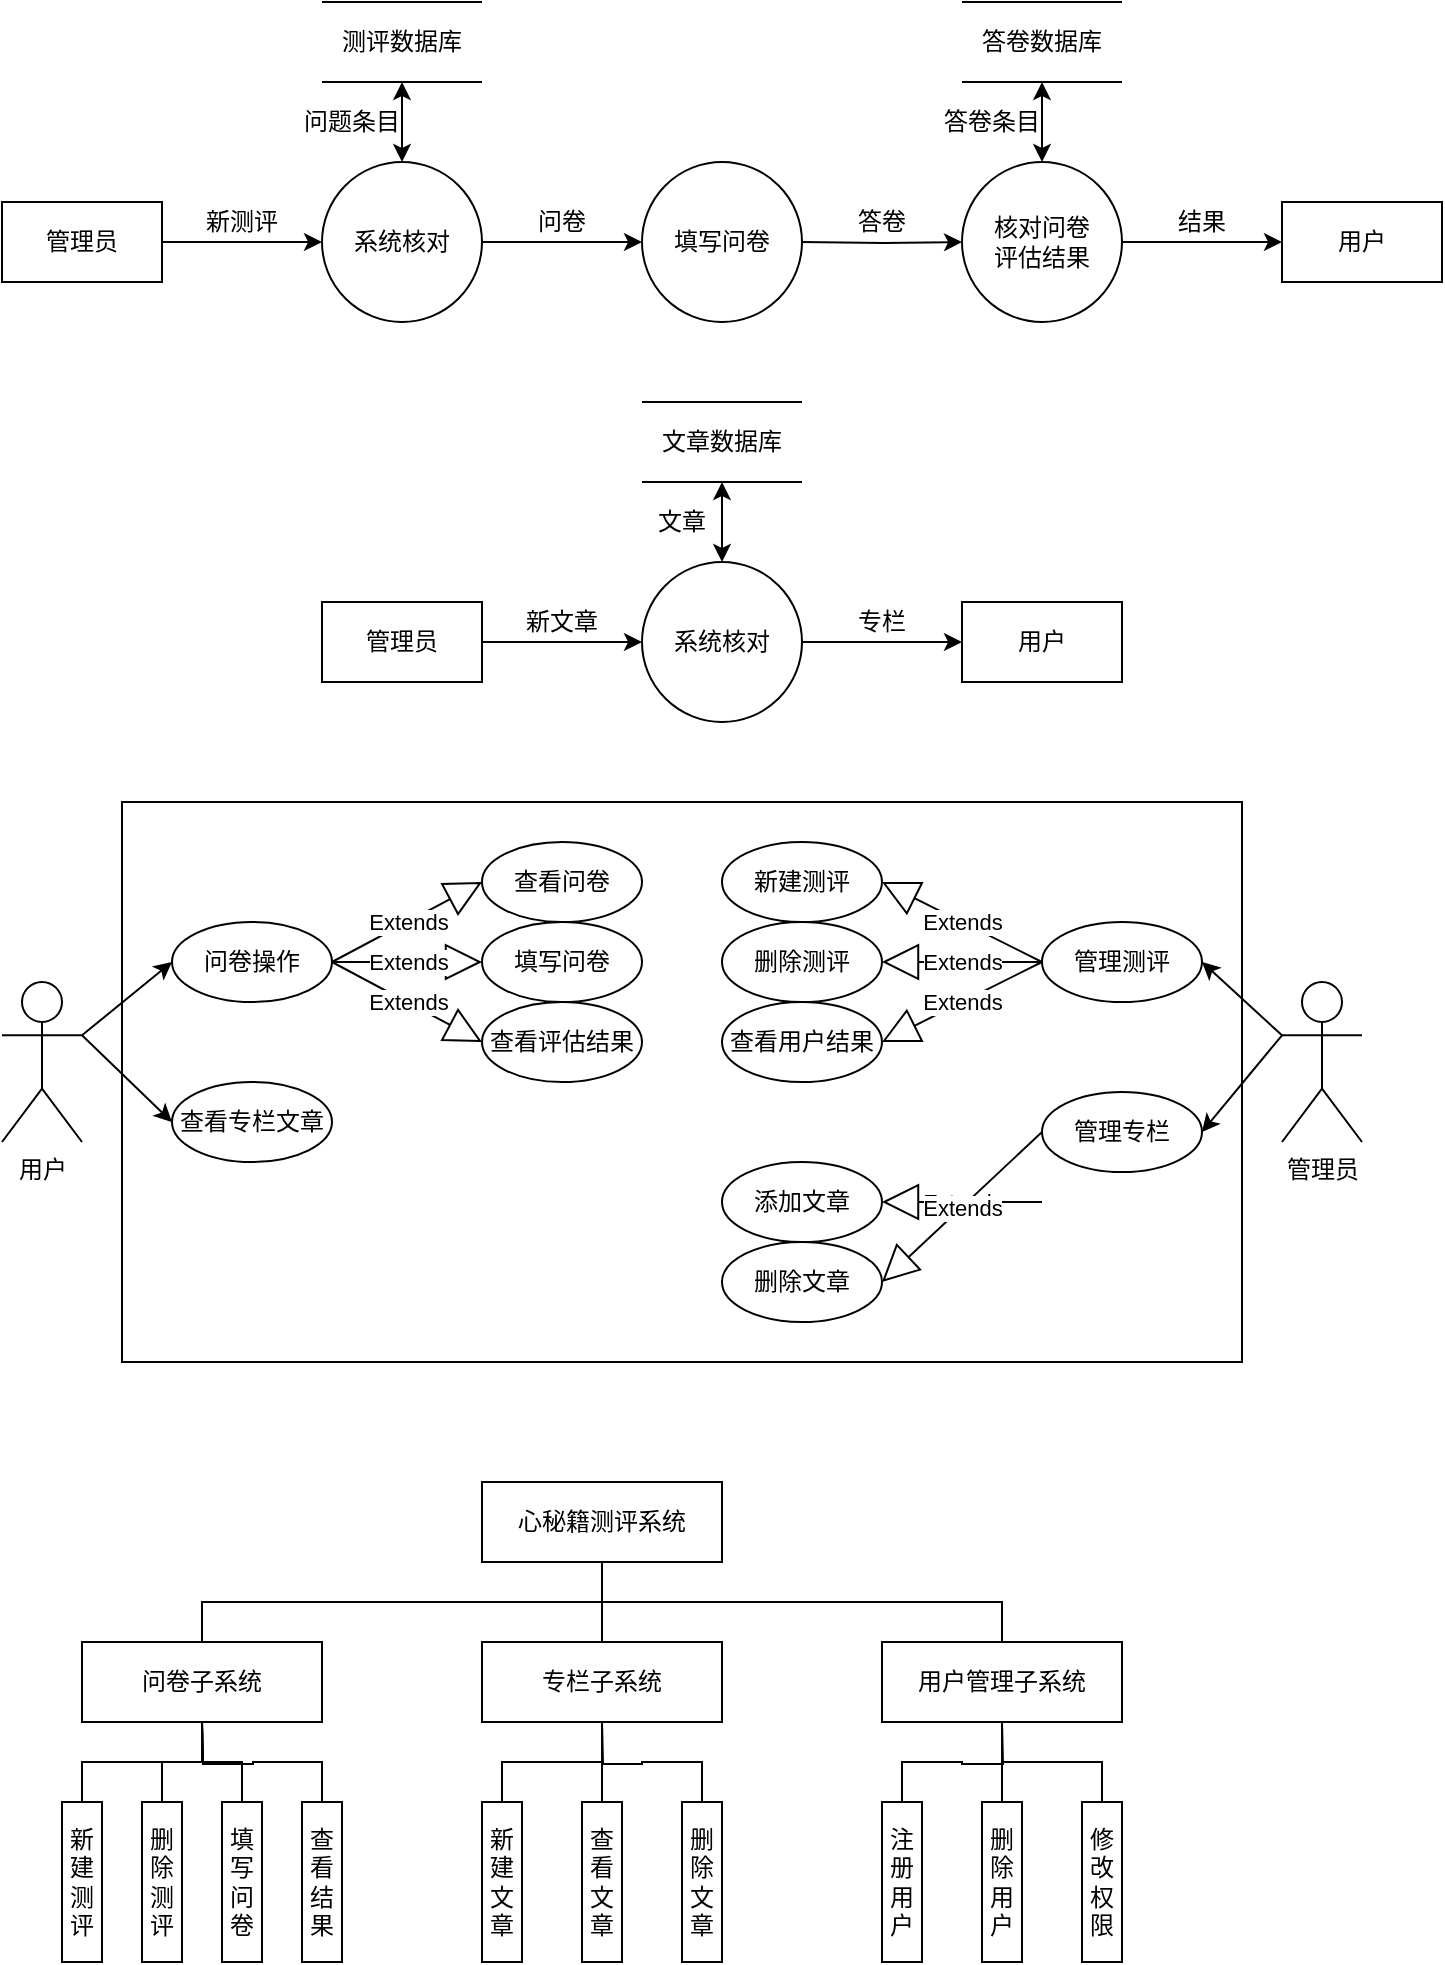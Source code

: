 <mxfile version="13.5.7" type="device"><diagram id="aXWnL8olR8CzuSH-COZy" name="第 1 页"><mxGraphModel dx="4152" dy="2192" grid="1" gridSize="10" guides="1" tooltips="1" connect="1" arrows="1" fold="1" page="1" pageScale="1" pageWidth="827" pageHeight="1169" background="#ffffff" math="0" shadow="0"><root><mxCell id="0"/><mxCell id="1" parent="0"/><mxCell id="0gS9y53SY2fO83718eJF-3" value="" style="rounded=0;whiteSpace=wrap;html=1;" vertex="1" parent="1"><mxGeometry x="140" y="420" width="560" height="280" as="geometry"/></mxCell><mxCell id="TlKAy7GuMXK3uLuspOmx-5" style="edgeStyle=orthogonalEdgeStyle;rounded=0;orthogonalLoop=1;jettySize=auto;html=1;exitX=1;exitY=0.5;exitDx=0;exitDy=0;entryX=0;entryY=0.5;entryDx=0;entryDy=0;" parent="1" target="TlKAy7GuMXK3uLuspOmx-2" edge="1"><mxGeometry relative="1" as="geometry"><mxPoint x="480" y="140" as="sourcePoint"/></mxGeometry></mxCell><mxCell id="TlKAy7GuMXK3uLuspOmx-6" style="edgeStyle=orthogonalEdgeStyle;rounded=0;orthogonalLoop=1;jettySize=auto;html=1;exitX=1;exitY=0.5;exitDx=0;exitDy=0;entryX=0;entryY=0.5;entryDx=0;entryDy=0;" parent="1" source="TlKAy7GuMXK3uLuspOmx-2" target="TlKAy7GuMXK3uLuspOmx-3" edge="1"><mxGeometry relative="1" as="geometry"/></mxCell><mxCell id="TlKAy7GuMXK3uLuspOmx-2" value="核对问卷&lt;br&gt;评估结果" style="ellipse;whiteSpace=wrap;html=1;aspect=fixed;" parent="1" vertex="1"><mxGeometry x="560" y="100" width="80" height="80" as="geometry"/></mxCell><mxCell id="TlKAy7GuMXK3uLuspOmx-3" value="用户" style="rounded=0;whiteSpace=wrap;html=1;" parent="1" vertex="1"><mxGeometry x="720" y="120" width="80" height="40" as="geometry"/></mxCell><mxCell id="TlKAy7GuMXK3uLuspOmx-7" value="答卷" style="text;html=1;strokeColor=none;fillColor=none;align=center;verticalAlign=middle;whiteSpace=wrap;rounded=0;" parent="1" vertex="1"><mxGeometry x="500" y="120" width="40" height="20" as="geometry"/></mxCell><mxCell id="TlKAy7GuMXK3uLuspOmx-8" value="结果" style="text;html=1;strokeColor=none;fillColor=none;align=center;verticalAlign=middle;whiteSpace=wrap;rounded=0;" parent="1" vertex="1"><mxGeometry x="660" y="120" width="40" height="20" as="geometry"/></mxCell><mxCell id="TlKAy7GuMXK3uLuspOmx-9" value="" style="endArrow=none;html=1;" parent="1" edge="1"><mxGeometry width="50" height="50" relative="1" as="geometry"><mxPoint x="560" y="60" as="sourcePoint"/><mxPoint x="640" y="60" as="targetPoint"/></mxGeometry></mxCell><mxCell id="TlKAy7GuMXK3uLuspOmx-10" value="" style="endArrow=none;html=1;" parent="1" edge="1"><mxGeometry width="50" height="50" relative="1" as="geometry"><mxPoint x="560.0" y="20" as="sourcePoint"/><mxPoint x="640" y="20" as="targetPoint"/></mxGeometry></mxCell><mxCell id="TlKAy7GuMXK3uLuspOmx-11" value="答卷数据库" style="text;html=1;strokeColor=none;fillColor=none;align=center;verticalAlign=middle;whiteSpace=wrap;rounded=0;" parent="1" vertex="1"><mxGeometry x="565" y="30" width="70" height="20" as="geometry"/></mxCell><mxCell id="TlKAy7GuMXK3uLuspOmx-12" value="" style="endArrow=classic;startArrow=classic;html=1;exitX=0.5;exitY=0;exitDx=0;exitDy=0;" parent="1" source="TlKAy7GuMXK3uLuspOmx-2" edge="1"><mxGeometry width="50" height="50" relative="1" as="geometry"><mxPoint x="550" y="110" as="sourcePoint"/><mxPoint x="600" y="60" as="targetPoint"/></mxGeometry></mxCell><mxCell id="TlKAy7GuMXK3uLuspOmx-13" value="答卷条目" style="text;html=1;strokeColor=none;fillColor=none;align=center;verticalAlign=middle;whiteSpace=wrap;rounded=0;" parent="1" vertex="1"><mxGeometry x="550" y="70" width="50" height="20" as="geometry"/></mxCell><mxCell id="TlKAy7GuMXK3uLuspOmx-14" style="edgeStyle=orthogonalEdgeStyle;rounded=0;orthogonalLoop=1;jettySize=auto;html=1;exitX=1;exitY=0.5;exitDx=0;exitDy=0;entryX=0;entryY=0.5;entryDx=0;entryDy=0;" parent="1" source="TlKAy7GuMXK3uLuspOmx-15" target="TlKAy7GuMXK3uLuspOmx-17" edge="1"><mxGeometry relative="1" as="geometry"/></mxCell><mxCell id="TlKAy7GuMXK3uLuspOmx-15" value="管理员" style="rounded=0;whiteSpace=wrap;html=1;" parent="1" vertex="1"><mxGeometry x="240" y="320" width="80" height="40" as="geometry"/></mxCell><mxCell id="TlKAy7GuMXK3uLuspOmx-16" style="edgeStyle=orthogonalEdgeStyle;rounded=0;orthogonalLoop=1;jettySize=auto;html=1;exitX=1;exitY=0.5;exitDx=0;exitDy=0;entryX=0;entryY=0.5;entryDx=0;entryDy=0;" parent="1" source="TlKAy7GuMXK3uLuspOmx-17" target="TlKAy7GuMXK3uLuspOmx-18" edge="1"><mxGeometry relative="1" as="geometry"/></mxCell><mxCell id="TlKAy7GuMXK3uLuspOmx-17" value="系统核对" style="ellipse;whiteSpace=wrap;html=1;aspect=fixed;" parent="1" vertex="1"><mxGeometry x="400" y="300" width="80" height="80" as="geometry"/></mxCell><mxCell id="TlKAy7GuMXK3uLuspOmx-18" value="用户" style="rounded=0;whiteSpace=wrap;html=1;" parent="1" vertex="1"><mxGeometry x="560" y="320" width="80" height="40" as="geometry"/></mxCell><mxCell id="TlKAy7GuMXK3uLuspOmx-19" value="新文章" style="text;html=1;strokeColor=none;fillColor=none;align=center;verticalAlign=middle;whiteSpace=wrap;rounded=0;" parent="1" vertex="1"><mxGeometry x="340" y="320" width="40" height="20" as="geometry"/></mxCell><mxCell id="TlKAy7GuMXK3uLuspOmx-20" value="专栏" style="text;html=1;strokeColor=none;fillColor=none;align=center;verticalAlign=middle;whiteSpace=wrap;rounded=0;" parent="1" vertex="1"><mxGeometry x="500" y="320" width="40" height="20" as="geometry"/></mxCell><mxCell id="TlKAy7GuMXK3uLuspOmx-21" value="" style="endArrow=none;html=1;" parent="1" edge="1"><mxGeometry width="50" height="50" relative="1" as="geometry"><mxPoint x="400" y="260" as="sourcePoint"/><mxPoint x="480" y="260" as="targetPoint"/></mxGeometry></mxCell><mxCell id="TlKAy7GuMXK3uLuspOmx-22" value="" style="endArrow=none;html=1;" parent="1" edge="1"><mxGeometry width="50" height="50" relative="1" as="geometry"><mxPoint x="400" y="220" as="sourcePoint"/><mxPoint x="480" y="220" as="targetPoint"/></mxGeometry></mxCell><mxCell id="TlKAy7GuMXK3uLuspOmx-23" value="文章数据库" style="text;html=1;strokeColor=none;fillColor=none;align=center;verticalAlign=middle;whiteSpace=wrap;rounded=0;" parent="1" vertex="1"><mxGeometry x="405" y="230" width="70" height="20" as="geometry"/></mxCell><mxCell id="TlKAy7GuMXK3uLuspOmx-24" value="" style="endArrow=classic;startArrow=classic;html=1;exitX=0.5;exitY=0;exitDx=0;exitDy=0;" parent="1" source="TlKAy7GuMXK3uLuspOmx-17" edge="1"><mxGeometry width="50" height="50" relative="1" as="geometry"><mxPoint x="390" y="310" as="sourcePoint"/><mxPoint x="440" y="260" as="targetPoint"/></mxGeometry></mxCell><mxCell id="TlKAy7GuMXK3uLuspOmx-25" value="文章" style="text;html=1;strokeColor=none;fillColor=none;align=center;verticalAlign=middle;whiteSpace=wrap;rounded=0;" parent="1" vertex="1"><mxGeometry x="400" y="270" width="40" height="20" as="geometry"/></mxCell><mxCell id="TlKAy7GuMXK3uLuspOmx-26" style="edgeStyle=orthogonalEdgeStyle;rounded=0;orthogonalLoop=1;jettySize=auto;html=1;exitX=1;exitY=0.5;exitDx=0;exitDy=0;entryX=0;entryY=0.5;entryDx=0;entryDy=0;" parent="1" source="TlKAy7GuMXK3uLuspOmx-27" target="TlKAy7GuMXK3uLuspOmx-29" edge="1"><mxGeometry relative="1" as="geometry"/></mxCell><mxCell id="TlKAy7GuMXK3uLuspOmx-27" value="管理员" style="rounded=0;whiteSpace=wrap;html=1;" parent="1" vertex="1"><mxGeometry x="80" y="120" width="80" height="40" as="geometry"/></mxCell><mxCell id="TlKAy7GuMXK3uLuspOmx-28" style="edgeStyle=orthogonalEdgeStyle;rounded=0;orthogonalLoop=1;jettySize=auto;html=1;exitX=1;exitY=0.5;exitDx=0;exitDy=0;entryX=0;entryY=0.5;entryDx=0;entryDy=0;" parent="1" source="TlKAy7GuMXK3uLuspOmx-29" edge="1"><mxGeometry relative="1" as="geometry"><mxPoint x="400" y="140" as="targetPoint"/></mxGeometry></mxCell><mxCell id="TlKAy7GuMXK3uLuspOmx-29" value="系统核对" style="ellipse;whiteSpace=wrap;html=1;aspect=fixed;" parent="1" vertex="1"><mxGeometry x="240" y="100" width="80" height="80" as="geometry"/></mxCell><mxCell id="TlKAy7GuMXK3uLuspOmx-31" value="新测评" style="text;html=1;strokeColor=none;fillColor=none;align=center;verticalAlign=middle;whiteSpace=wrap;rounded=0;" parent="1" vertex="1"><mxGeometry x="180" y="120" width="40" height="20" as="geometry"/></mxCell><mxCell id="TlKAy7GuMXK3uLuspOmx-32" value="问卷" style="text;html=1;strokeColor=none;fillColor=none;align=center;verticalAlign=middle;whiteSpace=wrap;rounded=0;" parent="1" vertex="1"><mxGeometry x="340" y="120" width="40" height="20" as="geometry"/></mxCell><mxCell id="TlKAy7GuMXK3uLuspOmx-33" value="" style="endArrow=none;html=1;" parent="1" edge="1"><mxGeometry width="50" height="50" relative="1" as="geometry"><mxPoint x="240" y="60" as="sourcePoint"/><mxPoint x="320" y="60" as="targetPoint"/></mxGeometry></mxCell><mxCell id="TlKAy7GuMXK3uLuspOmx-34" value="" style="endArrow=none;html=1;" parent="1" edge="1"><mxGeometry width="50" height="50" relative="1" as="geometry"><mxPoint x="240" y="20" as="sourcePoint"/><mxPoint x="320" y="20" as="targetPoint"/></mxGeometry></mxCell><mxCell id="TlKAy7GuMXK3uLuspOmx-35" value="测评数据库" style="text;html=1;strokeColor=none;fillColor=none;align=center;verticalAlign=middle;whiteSpace=wrap;rounded=0;" parent="1" vertex="1"><mxGeometry x="245" y="30" width="70" height="20" as="geometry"/></mxCell><mxCell id="TlKAy7GuMXK3uLuspOmx-36" value="" style="endArrow=classic;startArrow=classic;html=1;exitX=0.5;exitY=0;exitDx=0;exitDy=0;" parent="1" source="TlKAy7GuMXK3uLuspOmx-29" edge="1"><mxGeometry width="50" height="50" relative="1" as="geometry"><mxPoint x="230" y="110" as="sourcePoint"/><mxPoint x="280" y="60" as="targetPoint"/></mxGeometry></mxCell><mxCell id="TlKAy7GuMXK3uLuspOmx-37" value="问题条目" style="text;html=1;strokeColor=none;fillColor=none;align=center;verticalAlign=middle;whiteSpace=wrap;rounded=0;" parent="1" vertex="1"><mxGeometry x="230" y="70" width="50" height="20" as="geometry"/></mxCell><mxCell id="TlKAy7GuMXK3uLuspOmx-38" value="填写问卷" style="ellipse;whiteSpace=wrap;html=1;aspect=fixed;" parent="1" vertex="1"><mxGeometry x="400" y="100" width="80" height="80" as="geometry"/></mxCell><mxCell id="TlKAy7GuMXK3uLuspOmx-40" value="用户" style="shape=umlActor;verticalLabelPosition=bottom;verticalAlign=top;html=1;outlineConnect=0;" parent="1" vertex="1"><mxGeometry x="80" y="510" width="40" height="80" as="geometry"/></mxCell><mxCell id="TlKAy7GuMXK3uLuspOmx-45" value="管理员" style="shape=umlActor;verticalLabelPosition=bottom;verticalAlign=top;html=1;outlineConnect=0;" parent="1" vertex="1"><mxGeometry x="720" y="510" width="40" height="80" as="geometry"/></mxCell><mxCell id="TlKAy7GuMXK3uLuspOmx-46" value="问卷操作" style="ellipse;whiteSpace=wrap;html=1;" parent="1" vertex="1"><mxGeometry x="165" y="480" width="80" height="40" as="geometry"/></mxCell><mxCell id="TlKAy7GuMXK3uLuspOmx-47" value="查看专栏文章" style="ellipse;whiteSpace=wrap;html=1;" parent="1" vertex="1"><mxGeometry x="165" y="560" width="80" height="40" as="geometry"/></mxCell><mxCell id="TlKAy7GuMXK3uLuspOmx-49" value="查看问卷" style="ellipse;whiteSpace=wrap;html=1;" parent="1" vertex="1"><mxGeometry x="320" y="440" width="80" height="40" as="geometry"/></mxCell><mxCell id="TlKAy7GuMXK3uLuspOmx-50" value="填写问卷" style="ellipse;whiteSpace=wrap;html=1;" parent="1" vertex="1"><mxGeometry x="320" y="480" width="80" height="40" as="geometry"/></mxCell><mxCell id="TlKAy7GuMXK3uLuspOmx-51" value="查看评估结果" style="ellipse;whiteSpace=wrap;html=1;" parent="1" vertex="1"><mxGeometry x="320" y="520" width="80" height="40" as="geometry"/></mxCell><mxCell id="TlKAy7GuMXK3uLuspOmx-53" value="Extends" style="endArrow=block;endSize=16;endFill=0;html=1;exitX=1;exitY=0.5;exitDx=0;exitDy=0;entryX=0;entryY=0.5;entryDx=0;entryDy=0;" parent="1" source="TlKAy7GuMXK3uLuspOmx-46" target="TlKAy7GuMXK3uLuspOmx-49" edge="1"><mxGeometry width="160" relative="1" as="geometry"><mxPoint x="195" y="680" as="sourcePoint"/><mxPoint x="355" y="680" as="targetPoint"/></mxGeometry></mxCell><mxCell id="TlKAy7GuMXK3uLuspOmx-54" value="Extends" style="endArrow=block;endSize=16;endFill=0;html=1;exitX=1;exitY=0.5;exitDx=0;exitDy=0;entryX=0;entryY=0.5;entryDx=0;entryDy=0;" parent="1" source="TlKAy7GuMXK3uLuspOmx-46" target="TlKAy7GuMXK3uLuspOmx-50" edge="1"><mxGeometry width="160" relative="1" as="geometry"><mxPoint x="255" y="510" as="sourcePoint"/><mxPoint x="335" y="470" as="targetPoint"/></mxGeometry></mxCell><mxCell id="TlKAy7GuMXK3uLuspOmx-55" value="Extends" style="endArrow=block;endSize=16;endFill=0;html=1;exitX=1;exitY=0.5;exitDx=0;exitDy=0;entryX=0;entryY=0.5;entryDx=0;entryDy=0;" parent="1" source="TlKAy7GuMXK3uLuspOmx-46" target="TlKAy7GuMXK3uLuspOmx-51" edge="1"><mxGeometry width="160" relative="1" as="geometry"><mxPoint x="255" y="510" as="sourcePoint"/><mxPoint x="345" y="480" as="targetPoint"/></mxGeometry></mxCell><mxCell id="TlKAy7GuMXK3uLuspOmx-56" value="" style="endArrow=classic;html=1;exitX=1;exitY=0.333;exitDx=0;exitDy=0;exitPerimeter=0;entryX=0;entryY=0.5;entryDx=0;entryDy=0;" parent="1" source="TlKAy7GuMXK3uLuspOmx-40" target="TlKAy7GuMXK3uLuspOmx-46" edge="1"><mxGeometry width="50" height="50" relative="1" as="geometry"><mxPoint x="160" y="580" as="sourcePoint"/><mxPoint x="210" y="530" as="targetPoint"/></mxGeometry></mxCell><mxCell id="TlKAy7GuMXK3uLuspOmx-57" value="" style="endArrow=classic;html=1;exitX=1;exitY=0.333;exitDx=0;exitDy=0;exitPerimeter=0;entryX=0;entryY=0.5;entryDx=0;entryDy=0;" parent="1" source="TlKAy7GuMXK3uLuspOmx-40" target="TlKAy7GuMXK3uLuspOmx-47" edge="1"><mxGeometry width="50" height="50" relative="1" as="geometry"><mxPoint x="130" y="516.667" as="sourcePoint"/><mxPoint x="210" y="510" as="targetPoint"/></mxGeometry></mxCell><mxCell id="TlKAy7GuMXK3uLuspOmx-58" value="管理测评" style="ellipse;whiteSpace=wrap;html=1;" parent="1" vertex="1"><mxGeometry x="600" y="480" width="80" height="40" as="geometry"/></mxCell><mxCell id="TlKAy7GuMXK3uLuspOmx-59" value="新建测评" style="ellipse;whiteSpace=wrap;html=1;" parent="1" vertex="1"><mxGeometry x="440" y="440" width="80" height="40" as="geometry"/></mxCell><mxCell id="TlKAy7GuMXK3uLuspOmx-60" value="删除测评" style="ellipse;whiteSpace=wrap;html=1;" parent="1" vertex="1"><mxGeometry x="440" y="480" width="80" height="40" as="geometry"/></mxCell><mxCell id="TlKAy7GuMXK3uLuspOmx-61" value="查看用户结果" style="ellipse;whiteSpace=wrap;html=1;" parent="1" vertex="1"><mxGeometry x="440" y="520" width="80" height="40" as="geometry"/></mxCell><mxCell id="TlKAy7GuMXK3uLuspOmx-62" value="Extends" style="endArrow=block;endSize=16;endFill=0;html=1;exitX=0;exitY=0.5;exitDx=0;exitDy=0;entryX=1;entryY=0.5;entryDx=0;entryDy=0;" parent="1" source="TlKAy7GuMXK3uLuspOmx-58" target="TlKAy7GuMXK3uLuspOmx-59" edge="1"><mxGeometry width="160" relative="1" as="geometry"><mxPoint x="215" y="510" as="sourcePoint"/><mxPoint x="295" y="470" as="targetPoint"/></mxGeometry></mxCell><mxCell id="TlKAy7GuMXK3uLuspOmx-63" value="Extends" style="endArrow=block;endSize=16;endFill=0;html=1;exitX=0;exitY=0.5;exitDx=0;exitDy=0;entryX=1;entryY=0.5;entryDx=0;entryDy=0;" parent="1" source="TlKAy7GuMXK3uLuspOmx-58" target="TlKAy7GuMXK3uLuspOmx-60" edge="1"><mxGeometry width="160" relative="1" as="geometry"><mxPoint x="610" y="510" as="sourcePoint"/><mxPoint x="305" y="480" as="targetPoint"/></mxGeometry></mxCell><mxCell id="TlKAy7GuMXK3uLuspOmx-64" value="Extends" style="endArrow=block;endSize=16;endFill=0;html=1;exitX=0;exitY=0.5;exitDx=0;exitDy=0;entryX=1;entryY=0.5;entryDx=0;entryDy=0;" parent="1" source="TlKAy7GuMXK3uLuspOmx-58" target="TlKAy7GuMXK3uLuspOmx-61" edge="1"><mxGeometry width="160" relative="1" as="geometry"><mxPoint x="610" y="510" as="sourcePoint"/><mxPoint x="315" y="490" as="targetPoint"/></mxGeometry></mxCell><mxCell id="TlKAy7GuMXK3uLuspOmx-65" value="管理专栏" style="ellipse;whiteSpace=wrap;html=1;" parent="1" vertex="1"><mxGeometry x="600" y="565" width="80" height="40" as="geometry"/></mxCell><mxCell id="TlKAy7GuMXK3uLuspOmx-66" value="添加文章" style="ellipse;whiteSpace=wrap;html=1;" parent="1" vertex="1"><mxGeometry x="440" y="600" width="80" height="40" as="geometry"/></mxCell><mxCell id="TlKAy7GuMXK3uLuspOmx-67" value="删除文章" style="ellipse;whiteSpace=wrap;html=1;" parent="1" vertex="1"><mxGeometry x="440" y="640" width="80" height="40" as="geometry"/></mxCell><mxCell id="TlKAy7GuMXK3uLuspOmx-68" value="Extends" style="endArrow=block;endSize=16;endFill=0;html=1;entryX=1;entryY=0.5;entryDx=0;entryDy=0;" parent="1" target="TlKAy7GuMXK3uLuspOmx-66" edge="1"><mxGeometry width="160" relative="1" as="geometry"><mxPoint x="600" y="620" as="sourcePoint"/><mxPoint x="530" y="470" as="targetPoint"/></mxGeometry></mxCell><mxCell id="TlKAy7GuMXK3uLuspOmx-69" value="Extends" style="endArrow=block;endSize=16;endFill=0;html=1;exitX=0;exitY=0.5;exitDx=0;exitDy=0;entryX=1;entryY=0.5;entryDx=0;entryDy=0;" parent="1" source="TlKAy7GuMXK3uLuspOmx-65" target="TlKAy7GuMXK3uLuspOmx-67" edge="1"><mxGeometry width="160" relative="1" as="geometry"><mxPoint x="620" y="520" as="sourcePoint"/><mxPoint x="530" y="630" as="targetPoint"/></mxGeometry></mxCell><mxCell id="0gS9y53SY2fO83718eJF-1" value="" style="endArrow=classic;html=1;entryX=1;entryY=0.5;entryDx=0;entryDy=0;exitX=0;exitY=0.333;exitDx=0;exitDy=0;exitPerimeter=0;" edge="1" parent="1" source="TlKAy7GuMXK3uLuspOmx-45" target="TlKAy7GuMXK3uLuspOmx-58"><mxGeometry width="50" height="50" relative="1" as="geometry"><mxPoint x="580" y="760" as="sourcePoint"/><mxPoint x="630" y="710" as="targetPoint"/></mxGeometry></mxCell><mxCell id="0gS9y53SY2fO83718eJF-2" value="" style="endArrow=classic;html=1;entryX=1;entryY=0.5;entryDx=0;entryDy=0;exitX=0;exitY=0.333;exitDx=0;exitDy=0;exitPerimeter=0;" edge="1" parent="1" source="TlKAy7GuMXK3uLuspOmx-45" target="TlKAy7GuMXK3uLuspOmx-65"><mxGeometry width="50" height="50" relative="1" as="geometry"><mxPoint x="590" y="770" as="sourcePoint"/><mxPoint x="690" y="510" as="targetPoint"/></mxGeometry></mxCell><mxCell id="0gS9y53SY2fO83718eJF-24" style="edgeStyle=orthogonalEdgeStyle;rounded=0;orthogonalLoop=1;jettySize=auto;html=1;exitX=0.5;exitY=1;exitDx=0;exitDy=0;entryX=0.5;entryY=0;entryDx=0;entryDy=0;endArrow=none;endFill=0;" edge="1" parent="1" source="0gS9y53SY2fO83718eJF-4" target="0gS9y53SY2fO83718eJF-6"><mxGeometry relative="1" as="geometry"/></mxCell><mxCell id="0gS9y53SY2fO83718eJF-25" style="edgeStyle=orthogonalEdgeStyle;rounded=0;orthogonalLoop=1;jettySize=auto;html=1;exitX=0.5;exitY=1;exitDx=0;exitDy=0;entryX=0.5;entryY=0;entryDx=0;entryDy=0;endArrow=none;endFill=0;" edge="1" parent="1" source="0gS9y53SY2fO83718eJF-4" target="0gS9y53SY2fO83718eJF-7"><mxGeometry relative="1" as="geometry"/></mxCell><mxCell id="0gS9y53SY2fO83718eJF-26" style="edgeStyle=orthogonalEdgeStyle;rounded=0;orthogonalLoop=1;jettySize=auto;html=1;exitX=0.5;exitY=1;exitDx=0;exitDy=0;endArrow=none;endFill=0;" edge="1" parent="1" source="0gS9y53SY2fO83718eJF-4" target="0gS9y53SY2fO83718eJF-15"><mxGeometry relative="1" as="geometry"/></mxCell><mxCell id="0gS9y53SY2fO83718eJF-4" value="心秘籍测评系统" style="rounded=0;whiteSpace=wrap;html=1;" vertex="1" parent="1"><mxGeometry x="320" y="760" width="120" height="40" as="geometry"/></mxCell><mxCell id="0gS9y53SY2fO83718eJF-28" style="edgeStyle=orthogonalEdgeStyle;rounded=0;orthogonalLoop=1;jettySize=auto;html=1;exitX=0.5;exitY=1;exitDx=0;exitDy=0;entryX=0.5;entryY=0;entryDx=0;entryDy=0;endArrow=none;endFill=0;" edge="1" parent="1" source="0gS9y53SY2fO83718eJF-6" target="0gS9y53SY2fO83718eJF-8"><mxGeometry relative="1" as="geometry"/></mxCell><mxCell id="0gS9y53SY2fO83718eJF-6" value="问卷子系统" style="rounded=0;whiteSpace=wrap;html=1;" vertex="1" parent="1"><mxGeometry x="120" y="840" width="120" height="40" as="geometry"/></mxCell><mxCell id="0gS9y53SY2fO83718eJF-29" style="edgeStyle=orthogonalEdgeStyle;rounded=0;orthogonalLoop=1;jettySize=auto;html=1;exitX=0.5;exitY=1;exitDx=0;exitDy=0;entryX=0.5;entryY=0;entryDx=0;entryDy=0;endArrow=none;endFill=0;" edge="1" parent="1" source="0gS9y53SY2fO83718eJF-7" target="0gS9y53SY2fO83718eJF-12"><mxGeometry relative="1" as="geometry"/></mxCell><mxCell id="0gS9y53SY2fO83718eJF-7" value="专栏子系统" style="rounded=0;whiteSpace=wrap;html=1;" vertex="1" parent="1"><mxGeometry x="320" y="840" width="120" height="40" as="geometry"/></mxCell><mxCell id="0gS9y53SY2fO83718eJF-8" value="新建测评" style="rounded=0;whiteSpace=wrap;html=1;" vertex="1" parent="1"><mxGeometry x="110" y="920" width="20" height="80" as="geometry"/></mxCell><mxCell id="0gS9y53SY2fO83718eJF-34" style="edgeStyle=orthogonalEdgeStyle;rounded=0;orthogonalLoop=1;jettySize=auto;html=1;exitX=0.5;exitY=0;exitDx=0;exitDy=0;endArrow=none;endFill=0;" edge="1" parent="1" source="0gS9y53SY2fO83718eJF-9"><mxGeometry relative="1" as="geometry"><mxPoint x="180" y="880" as="targetPoint"/></mxGeometry></mxCell><mxCell id="0gS9y53SY2fO83718eJF-9" value="删除测评" style="rounded=0;whiteSpace=wrap;html=1;" vertex="1" parent="1"><mxGeometry x="150" y="920" width="20" height="80" as="geometry"/></mxCell><mxCell id="0gS9y53SY2fO83718eJF-35" style="edgeStyle=orthogonalEdgeStyle;rounded=0;orthogonalLoop=1;jettySize=auto;html=1;exitX=0.5;exitY=0;exitDx=0;exitDy=0;endArrow=none;endFill=0;" edge="1" parent="1" source="0gS9y53SY2fO83718eJF-10"><mxGeometry relative="1" as="geometry"><mxPoint x="180" y="880" as="targetPoint"/></mxGeometry></mxCell><mxCell id="0gS9y53SY2fO83718eJF-10" value="填写问卷" style="rounded=0;whiteSpace=wrap;html=1;" vertex="1" parent="1"><mxGeometry x="190" y="920" width="20" height="80" as="geometry"/></mxCell><mxCell id="0gS9y53SY2fO83718eJF-36" style="edgeStyle=orthogonalEdgeStyle;rounded=0;orthogonalLoop=1;jettySize=auto;html=1;exitX=0.5;exitY=0;exitDx=0;exitDy=0;endArrow=none;endFill=0;" edge="1" parent="1" source="0gS9y53SY2fO83718eJF-11"><mxGeometry relative="1" as="geometry"><mxPoint x="180" y="880" as="targetPoint"/></mxGeometry></mxCell><mxCell id="0gS9y53SY2fO83718eJF-11" value="查看结果" style="rounded=0;whiteSpace=wrap;html=1;" vertex="1" parent="1"><mxGeometry x="230" y="920" width="20" height="80" as="geometry"/></mxCell><mxCell id="0gS9y53SY2fO83718eJF-12" value="新建文章" style="rounded=0;whiteSpace=wrap;html=1;" vertex="1" parent="1"><mxGeometry x="320" y="920" width="20" height="80" as="geometry"/></mxCell><mxCell id="0gS9y53SY2fO83718eJF-33" style="edgeStyle=orthogonalEdgeStyle;rounded=0;orthogonalLoop=1;jettySize=auto;html=1;exitX=0.5;exitY=0;exitDx=0;exitDy=0;endArrow=none;endFill=0;" edge="1" parent="1" source="0gS9y53SY2fO83718eJF-13"><mxGeometry relative="1" as="geometry"><mxPoint x="380" y="880" as="targetPoint"/></mxGeometry></mxCell><mxCell id="0gS9y53SY2fO83718eJF-13" value="查看文章" style="rounded=0;whiteSpace=wrap;html=1;" vertex="1" parent="1"><mxGeometry x="370" y="920" width="20" height="80" as="geometry"/></mxCell><mxCell id="0gS9y53SY2fO83718eJF-32" style="edgeStyle=orthogonalEdgeStyle;rounded=0;orthogonalLoop=1;jettySize=auto;html=1;exitX=0.5;exitY=0;exitDx=0;exitDy=0;endArrow=none;endFill=0;" edge="1" parent="1" source="0gS9y53SY2fO83718eJF-14"><mxGeometry relative="1" as="geometry"><mxPoint x="380" y="880" as="targetPoint"/></mxGeometry></mxCell><mxCell id="0gS9y53SY2fO83718eJF-14" value="删除文章" style="rounded=0;whiteSpace=wrap;html=1;" vertex="1" parent="1"><mxGeometry x="420" y="920" width="20" height="80" as="geometry"/></mxCell><mxCell id="0gS9y53SY2fO83718eJF-27" style="edgeStyle=orthogonalEdgeStyle;rounded=0;orthogonalLoop=1;jettySize=auto;html=1;exitX=0.5;exitY=1;exitDx=0;exitDy=0;entryX=0.5;entryY=0;entryDx=0;entryDy=0;endArrow=none;endFill=0;" edge="1" parent="1" source="0gS9y53SY2fO83718eJF-15" target="0gS9y53SY2fO83718eJF-18"><mxGeometry relative="1" as="geometry"/></mxCell><mxCell id="0gS9y53SY2fO83718eJF-30" style="edgeStyle=orthogonalEdgeStyle;rounded=0;orthogonalLoop=1;jettySize=auto;html=1;exitX=0.5;exitY=1;exitDx=0;exitDy=0;entryX=0.5;entryY=0;entryDx=0;entryDy=0;endArrow=none;endFill=0;" edge="1" parent="1" source="0gS9y53SY2fO83718eJF-15" target="0gS9y53SY2fO83718eJF-17"><mxGeometry relative="1" as="geometry"/></mxCell><mxCell id="0gS9y53SY2fO83718eJF-15" value="用户管理子系统" style="rounded=0;whiteSpace=wrap;html=1;" vertex="1" parent="1"><mxGeometry x="520" y="840" width="120" height="40" as="geometry"/></mxCell><mxCell id="0gS9y53SY2fO83718eJF-31" style="edgeStyle=orthogonalEdgeStyle;rounded=0;orthogonalLoop=1;jettySize=auto;html=1;exitX=0.5;exitY=0;exitDx=0;exitDy=0;endArrow=none;endFill=0;" edge="1" parent="1" source="0gS9y53SY2fO83718eJF-16"><mxGeometry relative="1" as="geometry"><mxPoint x="580" y="880" as="targetPoint"/></mxGeometry></mxCell><mxCell id="0gS9y53SY2fO83718eJF-16" value="注册用户" style="rounded=0;whiteSpace=wrap;html=1;" vertex="1" parent="1"><mxGeometry x="520" y="920" width="20" height="80" as="geometry"/></mxCell><mxCell id="0gS9y53SY2fO83718eJF-17" value="删除用户" style="rounded=0;whiteSpace=wrap;html=1;" vertex="1" parent="1"><mxGeometry x="570" y="920" width="20" height="80" as="geometry"/></mxCell><mxCell id="0gS9y53SY2fO83718eJF-18" value="修改权限" style="rounded=0;whiteSpace=wrap;html=1;" vertex="1" parent="1"><mxGeometry x="620" y="920" width="20" height="80" as="geometry"/></mxCell></root></mxGraphModel></diagram></mxfile>
